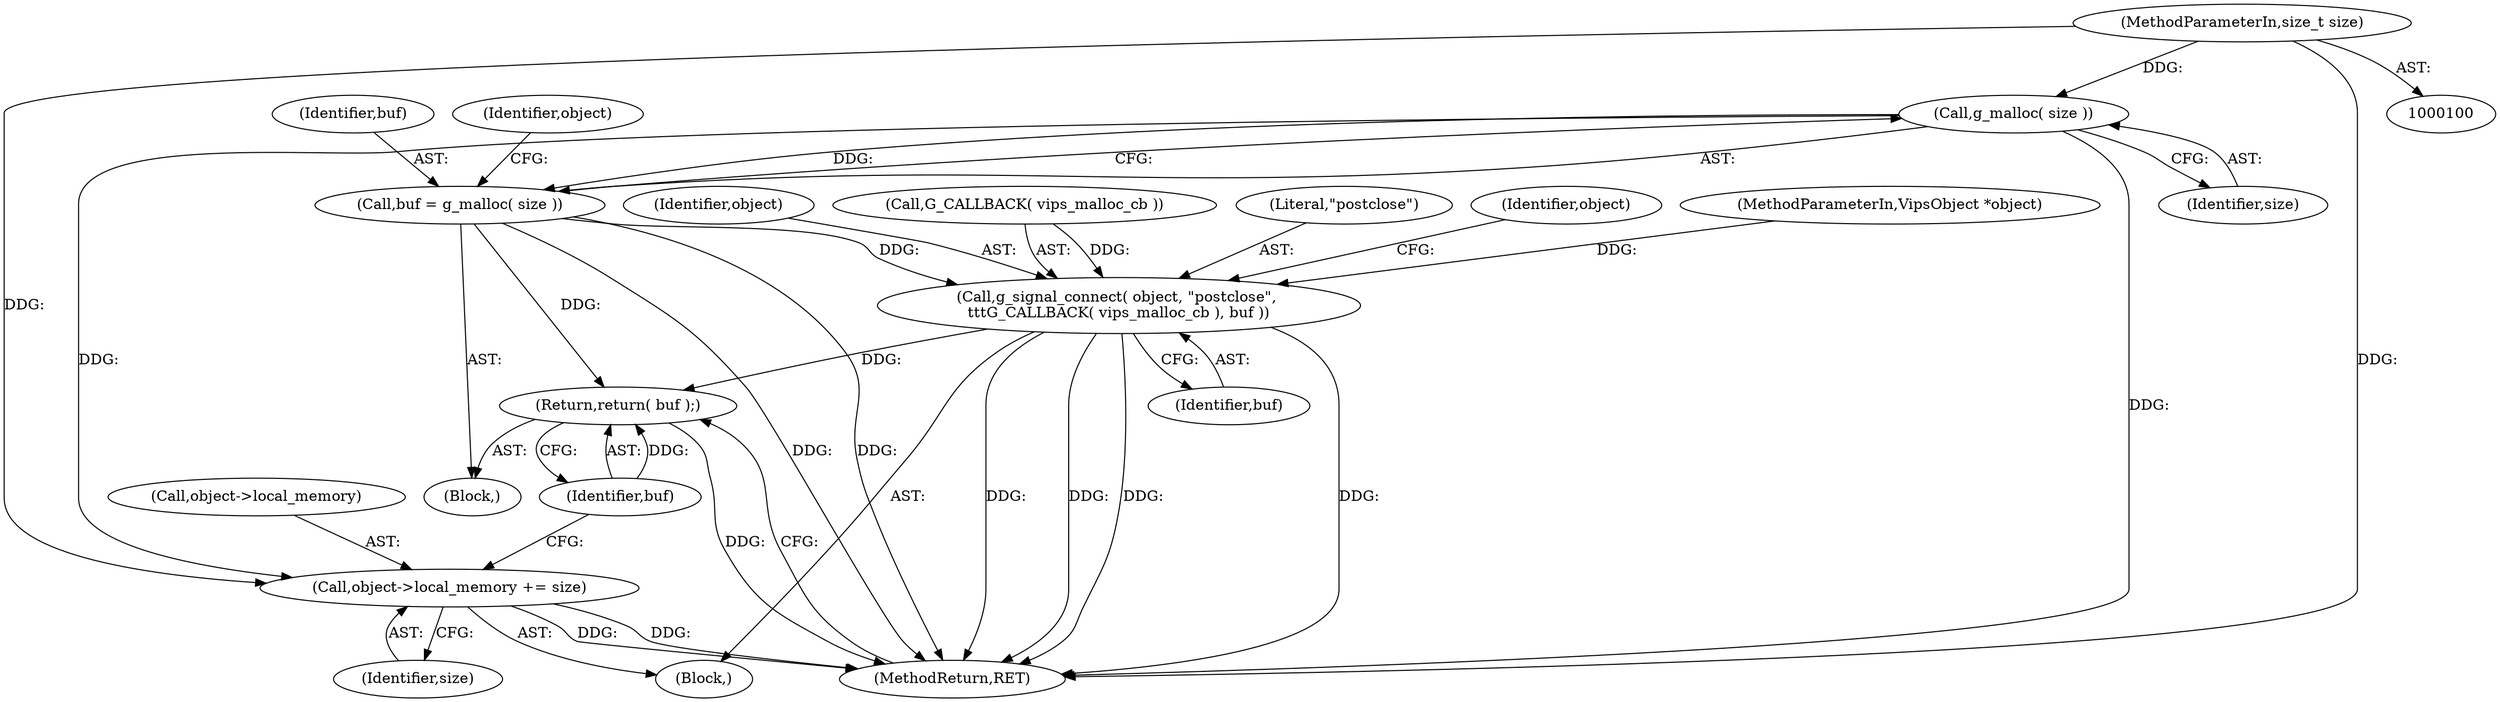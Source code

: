 digraph "1_libvips_00622428bda8d7521db8d74260b519fa41d69d0a@API" {
"1000107" [label="(Call,g_malloc( size ))"];
"1000102" [label="(MethodParameterIn,size_t size)"];
"1000105" [label="(Call,buf = g_malloc( size ))"];
"1000112" [label="(Call,g_signal_connect( object, \"postclose\", \n\t\t\tG_CALLBACK( vips_malloc_cb ), buf ))"];
"1000123" [label="(Return,return( buf );)"];
"1000118" [label="(Call,object->local_memory += size)"];
"1000105" [label="(Call,buf = g_malloc( size ))"];
"1000123" [label="(Return,return( buf );)"];
"1000113" [label="(Identifier,object)"];
"1000115" [label="(Call,G_CALLBACK( vips_malloc_cb ))"];
"1000119" [label="(Call,object->local_memory)"];
"1000122" [label="(Identifier,size)"];
"1000124" [label="(Identifier,buf)"];
"1000114" [label="(Literal,\"postclose\")"];
"1000125" [label="(MethodReturn,RET)"];
"1000111" [label="(Block,)"];
"1000117" [label="(Identifier,buf)"];
"1000108" [label="(Identifier,size)"];
"1000112" [label="(Call,g_signal_connect( object, \"postclose\", \n\t\t\tG_CALLBACK( vips_malloc_cb ), buf ))"];
"1000106" [label="(Identifier,buf)"];
"1000102" [label="(MethodParameterIn,size_t size)"];
"1000120" [label="(Identifier,object)"];
"1000101" [label="(MethodParameterIn,VipsObject *object)"];
"1000110" [label="(Identifier,object)"];
"1000107" [label="(Call,g_malloc( size ))"];
"1000118" [label="(Call,object->local_memory += size)"];
"1000103" [label="(Block,)"];
"1000107" -> "1000105"  [label="AST: "];
"1000107" -> "1000108"  [label="CFG: "];
"1000108" -> "1000107"  [label="AST: "];
"1000105" -> "1000107"  [label="CFG: "];
"1000107" -> "1000125"  [label="DDG: "];
"1000107" -> "1000105"  [label="DDG: "];
"1000102" -> "1000107"  [label="DDG: "];
"1000107" -> "1000118"  [label="DDG: "];
"1000102" -> "1000100"  [label="AST: "];
"1000102" -> "1000125"  [label="DDG: "];
"1000102" -> "1000118"  [label="DDG: "];
"1000105" -> "1000103"  [label="AST: "];
"1000106" -> "1000105"  [label="AST: "];
"1000110" -> "1000105"  [label="CFG: "];
"1000105" -> "1000125"  [label="DDG: "];
"1000105" -> "1000125"  [label="DDG: "];
"1000105" -> "1000112"  [label="DDG: "];
"1000105" -> "1000123"  [label="DDG: "];
"1000112" -> "1000111"  [label="AST: "];
"1000112" -> "1000117"  [label="CFG: "];
"1000113" -> "1000112"  [label="AST: "];
"1000114" -> "1000112"  [label="AST: "];
"1000115" -> "1000112"  [label="AST: "];
"1000117" -> "1000112"  [label="AST: "];
"1000120" -> "1000112"  [label="CFG: "];
"1000112" -> "1000125"  [label="DDG: "];
"1000112" -> "1000125"  [label="DDG: "];
"1000112" -> "1000125"  [label="DDG: "];
"1000112" -> "1000125"  [label="DDG: "];
"1000101" -> "1000112"  [label="DDG: "];
"1000115" -> "1000112"  [label="DDG: "];
"1000112" -> "1000123"  [label="DDG: "];
"1000123" -> "1000103"  [label="AST: "];
"1000123" -> "1000124"  [label="CFG: "];
"1000124" -> "1000123"  [label="AST: "];
"1000125" -> "1000123"  [label="CFG: "];
"1000123" -> "1000125"  [label="DDG: "];
"1000124" -> "1000123"  [label="DDG: "];
"1000118" -> "1000111"  [label="AST: "];
"1000118" -> "1000122"  [label="CFG: "];
"1000119" -> "1000118"  [label="AST: "];
"1000122" -> "1000118"  [label="AST: "];
"1000124" -> "1000118"  [label="CFG: "];
"1000118" -> "1000125"  [label="DDG: "];
"1000118" -> "1000125"  [label="DDG: "];
}
